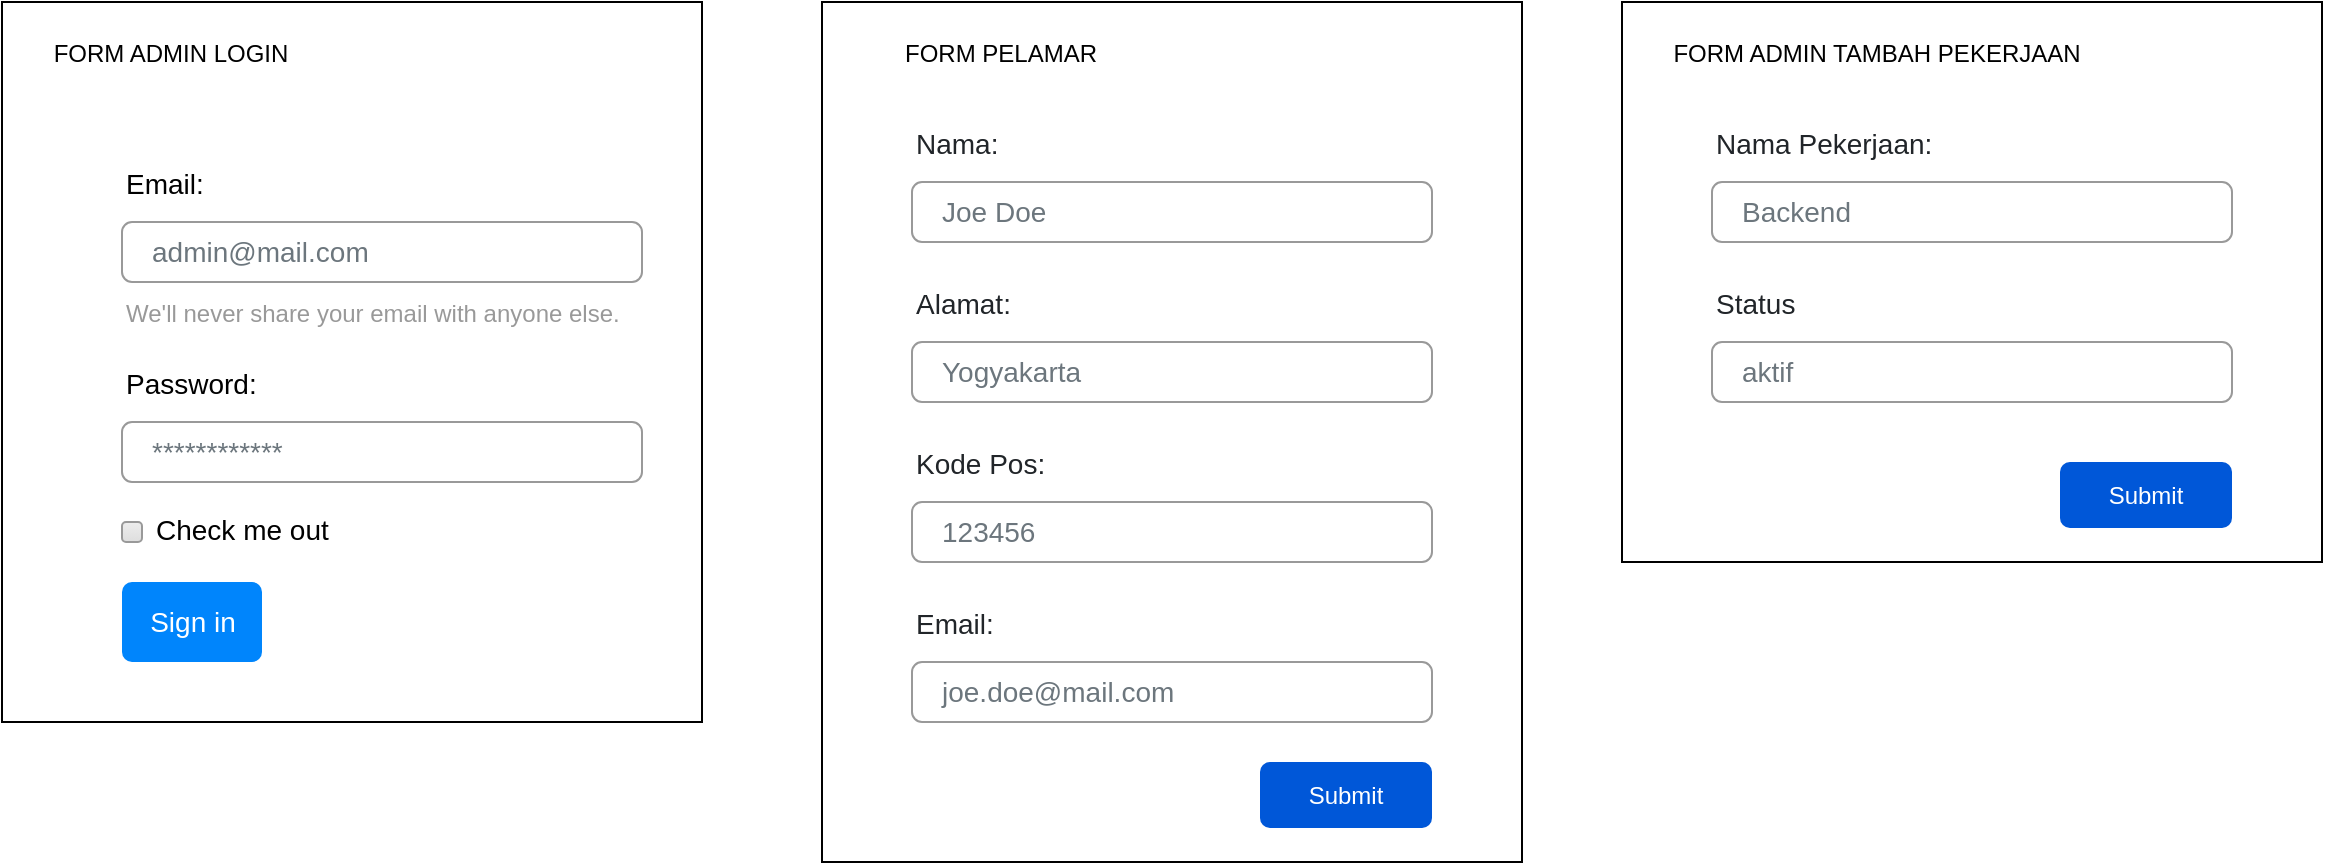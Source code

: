 <mxfile version="24.2.5" type="device">
  <diagram name="Page-1" id="-_D5WjnKtxtIa1I8JLLl">
    <mxGraphModel dx="1499" dy="914" grid="1" gridSize="10" guides="1" tooltips="1" connect="1" arrows="1" fold="1" page="1" pageScale="1" pageWidth="850" pageHeight="1100" math="0" shadow="0">
      <root>
        <mxCell id="0" />
        <mxCell id="1" parent="0" />
        <mxCell id="rzbahE_k7BbH063DakpK-10" value="" style="group" vertex="1" connectable="0" parent="1">
          <mxGeometry x="40" y="40" width="350" height="360" as="geometry" />
        </mxCell>
        <mxCell id="rzbahE_k7BbH063DakpK-8" value="" style="rounded=0;whiteSpace=wrap;html=1;" vertex="1" parent="rzbahE_k7BbH063DakpK-10">
          <mxGeometry width="350.0" height="360" as="geometry" />
        </mxCell>
        <mxCell id="rzbahE_k7BbH063DakpK-1" value="Email:" style="fillColor=none;strokeColor=none;align=left;fontSize=14;" vertex="1" parent="rzbahE_k7BbH063DakpK-10">
          <mxGeometry width="260" height="40" relative="1" as="geometry">
            <mxPoint x="60" y="70" as="offset" />
          </mxGeometry>
        </mxCell>
        <mxCell id="rzbahE_k7BbH063DakpK-2" value="admin@mail.com" style="html=1;shadow=0;dashed=0;shape=mxgraph.bootstrap.rrect;rSize=5;fillColor=none;strokeColor=#999999;align=left;spacing=15;fontSize=14;fontColor=#6C767D;" vertex="1" parent="rzbahE_k7BbH063DakpK-10">
          <mxGeometry width="260" height="30" relative="1" as="geometry">
            <mxPoint x="60" y="110" as="offset" />
          </mxGeometry>
        </mxCell>
        <mxCell id="rzbahE_k7BbH063DakpK-3" value="We&#39;ll never share your email with anyone else." style="fillColor=none;strokeColor=none;align=left;spacing=2;fontSize=12;fontColor=#999999;" vertex="1" parent="rzbahE_k7BbH063DakpK-10">
          <mxGeometry width="260" height="30" relative="1" as="geometry">
            <mxPoint x="60" y="140" as="offset" />
          </mxGeometry>
        </mxCell>
        <mxCell id="rzbahE_k7BbH063DakpK-4" value="Password:" style="fillColor=none;strokeColor=none;align=left;fontSize=14;" vertex="1" parent="rzbahE_k7BbH063DakpK-10">
          <mxGeometry width="260" height="40" relative="1" as="geometry">
            <mxPoint x="60" y="170" as="offset" />
          </mxGeometry>
        </mxCell>
        <mxCell id="rzbahE_k7BbH063DakpK-5" value="************" style="html=1;shadow=0;dashed=0;shape=mxgraph.bootstrap.rrect;rSize=5;fillColor=none;strokeColor=#999999;align=left;spacing=15;fontSize=14;fontColor=#6C767D;" vertex="1" parent="rzbahE_k7BbH063DakpK-10">
          <mxGeometry width="260" height="30" relative="1" as="geometry">
            <mxPoint x="60" y="210" as="offset" />
          </mxGeometry>
        </mxCell>
        <mxCell id="rzbahE_k7BbH063DakpK-6" value="Check me out" style="html=1;shadow=0;dashed=0;shape=mxgraph.bootstrap.rrect;rSize=2;fillColor=#EDEDED;strokeColor=#999999;align=left;fontSize=14;fontColor=#000000;labelPosition=right;verticalLabelPosition=middle;verticalAlign=middle;spacingLeft=5;spacingTop=-2;gradientColor=#DEDEDE;" vertex="1" parent="rzbahE_k7BbH063DakpK-10">
          <mxGeometry width="10" height="10" relative="1" as="geometry">
            <mxPoint x="60" y="260" as="offset" />
          </mxGeometry>
        </mxCell>
        <mxCell id="rzbahE_k7BbH063DakpK-7" value="Sign in" style="html=1;shadow=0;dashed=0;shape=mxgraph.bootstrap.rrect;rSize=5;fillColor=#0085FC;strokeColor=none;align=center;fontSize=14;fontColor=#FFFFFF;" vertex="1" parent="rzbahE_k7BbH063DakpK-10">
          <mxGeometry width="70" height="40" relative="1" as="geometry">
            <mxPoint x="60" y="290" as="offset" />
          </mxGeometry>
        </mxCell>
        <mxCell id="rzbahE_k7BbH063DakpK-9" value="FORM ADMIN LOGIN" style="text;html=1;align=center;verticalAlign=middle;whiteSpace=wrap;rounded=0;" vertex="1" parent="rzbahE_k7BbH063DakpK-10">
          <mxGeometry x="10.294" y="10.588" width="149.265" height="31.765" as="geometry" />
        </mxCell>
        <mxCell id="rzbahE_k7BbH063DakpK-21" value="" style="group" vertex="1" connectable="0" parent="1">
          <mxGeometry x="450" y="40" width="350" height="430" as="geometry" />
        </mxCell>
        <mxCell id="rzbahE_k7BbH063DakpK-20" value="" style="rounded=0;whiteSpace=wrap;html=1;" vertex="1" parent="rzbahE_k7BbH063DakpK-21">
          <mxGeometry width="350" height="430" as="geometry" />
        </mxCell>
        <mxCell id="rzbahE_k7BbH063DakpK-11" value="Nama:" style="fillColor=none;strokeColor=none;align=left;fontSize=14;fontColor=#212529;" vertex="1" parent="rzbahE_k7BbH063DakpK-21">
          <mxGeometry x="45" y="50" width="260" height="40" as="geometry" />
        </mxCell>
        <mxCell id="rzbahE_k7BbH063DakpK-12" value="Joe Doe" style="html=1;shadow=0;dashed=0;shape=mxgraph.bootstrap.rrect;rSize=5;fillColor=none;strokeColor=#999999;align=left;spacing=15;fontSize=14;fontColor=#6C767D;" vertex="1" parent="rzbahE_k7BbH063DakpK-21">
          <mxGeometry width="260" height="30" relative="1" as="geometry">
            <mxPoint x="45" y="90" as="offset" />
          </mxGeometry>
        </mxCell>
        <mxCell id="rzbahE_k7BbH063DakpK-13" value="Alamat:" style="fillColor=none;strokeColor=none;align=left;fontSize=14;fontColor=#212529;" vertex="1" parent="rzbahE_k7BbH063DakpK-21">
          <mxGeometry width="260" height="40" relative="1" as="geometry">
            <mxPoint x="45" y="130" as="offset" />
          </mxGeometry>
        </mxCell>
        <mxCell id="rzbahE_k7BbH063DakpK-14" value="Yogyakarta" style="html=1;shadow=0;dashed=0;shape=mxgraph.bootstrap.rrect;rSize=5;fillColor=none;strokeColor=#999999;align=left;spacing=15;fontSize=14;fontColor=#6C767D;" vertex="1" parent="rzbahE_k7BbH063DakpK-21">
          <mxGeometry width="260" height="30" relative="1" as="geometry">
            <mxPoint x="45" y="170" as="offset" />
          </mxGeometry>
        </mxCell>
        <mxCell id="rzbahE_k7BbH063DakpK-15" value="Kode Pos:" style="fillColor=none;strokeColor=none;align=left;fontSize=14;fontColor=#212529;" vertex="1" parent="rzbahE_k7BbH063DakpK-21">
          <mxGeometry x="45" y="210" width="260" height="40" as="geometry" />
        </mxCell>
        <mxCell id="rzbahE_k7BbH063DakpK-16" value="123456" style="html=1;shadow=0;dashed=0;shape=mxgraph.bootstrap.rrect;rSize=5;fillColor=none;strokeColor=#999999;align=left;spacing=15;fontSize=14;fontColor=#6C767D;" vertex="1" parent="rzbahE_k7BbH063DakpK-21">
          <mxGeometry x="45" y="250" width="260" height="30" as="geometry" />
        </mxCell>
        <mxCell id="rzbahE_k7BbH063DakpK-17" value="Email:" style="fillColor=none;strokeColor=none;align=left;fontSize=14;fontColor=#212529;" vertex="1" parent="rzbahE_k7BbH063DakpK-21">
          <mxGeometry x="45" y="290" width="260" height="40" as="geometry" />
        </mxCell>
        <mxCell id="rzbahE_k7BbH063DakpK-18" value="joe.doe@mail.com" style="html=1;shadow=0;dashed=0;shape=mxgraph.bootstrap.rrect;rSize=5;fillColor=none;strokeColor=#999999;align=left;spacing=15;fontSize=14;fontColor=#6C767D;" vertex="1" parent="rzbahE_k7BbH063DakpK-21">
          <mxGeometry x="45" y="330" width="260" height="30" as="geometry" />
        </mxCell>
        <mxCell id="rzbahE_k7BbH063DakpK-19" value="Submit" style="rounded=1;fillColor=#0057D8;strokeColor=none;html=1;whiteSpace=wrap;fontColor=#ffffff;align=center;verticalAlign=middle;fontStyle=0;fontSize=12;sketch=0;" vertex="1" parent="rzbahE_k7BbH063DakpK-21">
          <mxGeometry x="219" y="380" width="86" height="33" as="geometry" />
        </mxCell>
        <mxCell id="rzbahE_k7BbH063DakpK-23" value="FORM PELAMAR" style="text;html=1;align=center;verticalAlign=middle;whiteSpace=wrap;rounded=0;" vertex="1" parent="rzbahE_k7BbH063DakpK-21">
          <mxGeometry x="15.004" y="9.998" width="149.265" height="31.765" as="geometry" />
        </mxCell>
        <mxCell id="rzbahE_k7BbH063DakpK-39" value="" style="group" vertex="1" connectable="0" parent="1">
          <mxGeometry x="850" y="40" width="350" height="280" as="geometry" />
        </mxCell>
        <mxCell id="rzbahE_k7BbH063DakpK-26" value="" style="rounded=0;whiteSpace=wrap;html=1;fontStyle=4" vertex="1" parent="rzbahE_k7BbH063DakpK-39">
          <mxGeometry width="350" height="280" as="geometry" />
        </mxCell>
        <mxCell id="rzbahE_k7BbH063DakpK-27" value="Nama Pekerjaan:" style="fillColor=none;strokeColor=none;align=left;fontSize=14;fontColor=#212529;" vertex="1" parent="rzbahE_k7BbH063DakpK-39">
          <mxGeometry x="45" y="50" width="260" height="40" as="geometry" />
        </mxCell>
        <mxCell id="rzbahE_k7BbH063DakpK-28" value="Backend" style="html=1;shadow=0;dashed=0;shape=mxgraph.bootstrap.rrect;rSize=5;fillColor=none;strokeColor=#999999;align=left;spacing=15;fontSize=14;fontColor=#6C767D;" vertex="1" parent="rzbahE_k7BbH063DakpK-39">
          <mxGeometry width="260" height="30" relative="1" as="geometry">
            <mxPoint x="45" y="90" as="offset" />
          </mxGeometry>
        </mxCell>
        <mxCell id="rzbahE_k7BbH063DakpK-29" value="Status" style="fillColor=none;strokeColor=none;align=left;fontSize=14;fontColor=#212529;" vertex="1" parent="rzbahE_k7BbH063DakpK-39">
          <mxGeometry width="260" height="40" relative="1" as="geometry">
            <mxPoint x="45" y="130" as="offset" />
          </mxGeometry>
        </mxCell>
        <mxCell id="rzbahE_k7BbH063DakpK-30" value="aktif" style="html=1;shadow=0;dashed=0;shape=mxgraph.bootstrap.rrect;rSize=5;fillColor=none;strokeColor=#999999;align=left;spacing=15;fontSize=14;fontColor=#6C767D;" vertex="1" parent="rzbahE_k7BbH063DakpK-39">
          <mxGeometry width="260" height="30" relative="1" as="geometry">
            <mxPoint x="45" y="170" as="offset" />
          </mxGeometry>
        </mxCell>
        <mxCell id="rzbahE_k7BbH063DakpK-35" value="Submit" style="rounded=1;fillColor=#0057D8;strokeColor=none;html=1;whiteSpace=wrap;fontColor=#ffffff;align=center;verticalAlign=middle;fontStyle=0;fontSize=12;sketch=0;" vertex="1" parent="rzbahE_k7BbH063DakpK-39">
          <mxGeometry x="219" y="230" width="86" height="33" as="geometry" />
        </mxCell>
        <mxCell id="rzbahE_k7BbH063DakpK-36" value="FORM ADMIN TAMBAH PEKERJAAN" style="text;html=1;align=center;verticalAlign=middle;whiteSpace=wrap;rounded=0;" vertex="1" parent="rzbahE_k7BbH063DakpK-39">
          <mxGeometry x="15" y="10" width="225" height="31.76" as="geometry" />
        </mxCell>
      </root>
    </mxGraphModel>
  </diagram>
</mxfile>
